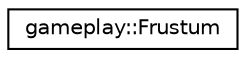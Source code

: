 digraph G
{
  edge [fontname="Helvetica",fontsize="10",labelfontname="Helvetica",labelfontsize="10"];
  node [fontname="Helvetica",fontsize="10",shape=record];
  rankdir="LR";
  Node1 [label="gameplay::Frustum",height=0.2,width=0.4,color="black", fillcolor="white", style="filled",URL="$classgameplay_1_1_frustum.html"];
}
